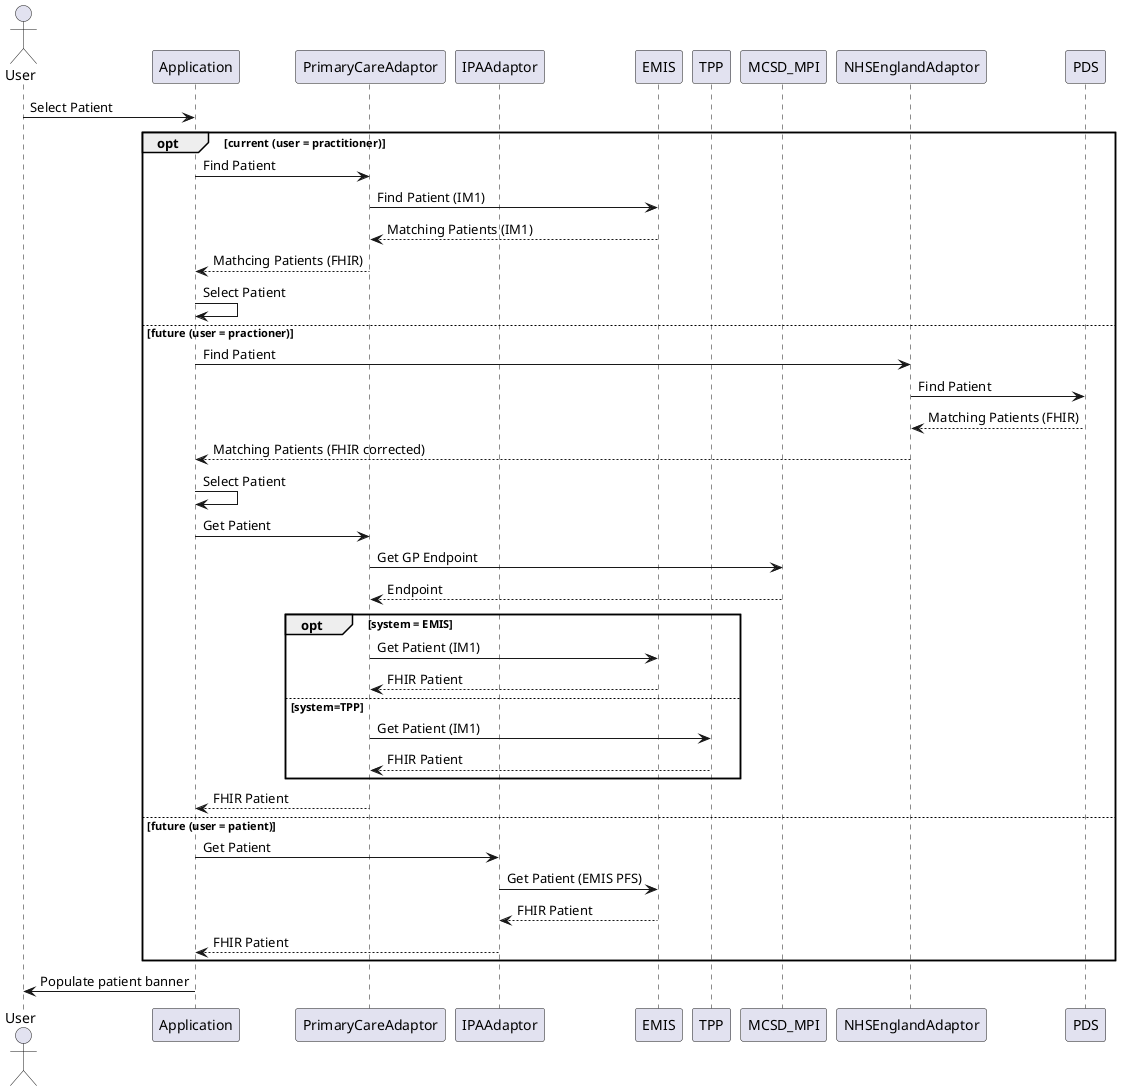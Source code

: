 @startuml

actor User
participant Application
participant PrimaryCareAdaptor
participant IPAAdaptor
participant EMIS
participant TPP
participant MCSD_MPI
participant NHSEnglandAdaptor
participant PDS


User -> Application : Select Patient
opt current (user = practitioner)
Application-> PrimaryCareAdaptor: Find Patient
PrimaryCareAdaptor -> EMIS: Find Patient (IM1)
EMIS --> PrimaryCareAdaptor : Matching Patients (IM1)
PrimaryCareAdaptor --> Application : Mathcing Patients (FHIR)
Application -> Application : Select Patient
else future (user = practioner)
Application-> NHSEnglandAdaptor: Find Patient
NHSEnglandAdaptor -> PDS: Find Patient
PDS --> NHSEnglandAdaptor: Matching Patients (FHIR)
NHSEnglandAdaptor --> Application: Matching Patients (FHIR corrected)
Application -> Application: Select Patient
Application -> PrimaryCareAdaptor: Get Patient
PrimaryCareAdaptor-> MCSD_MPI: Get GP Endpoint
MCSD_MPI --> PrimaryCareAdaptor: Endpoint

opt system = EMIS
PrimaryCareAdaptor -> EMIS: Get Patient (IM1)
EMIS --> PrimaryCareAdaptor: FHIR Patient
else system=TPP
PrimaryCareAdaptor -> TPP: Get Patient (IM1)
TPP --> PrimaryCareAdaptor: FHIR Patient
end
PrimaryCareAdaptor --> Application: FHIR Patient
else future (user = patient)
Application-> IPAAdaptor: Get Patient
IPAAdaptor-> EMIS: Get Patient (EMIS PFS)
EMIS --> IPAAdaptor: FHIR Patient
IPAAdaptor --> Application: FHIR Patient
end
Application -> User: Populate patient banner












@enduml
